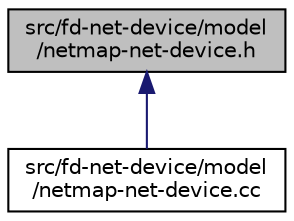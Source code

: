 digraph "src/fd-net-device/model/netmap-net-device.h"
{
 // LATEX_PDF_SIZE
  edge [fontname="Helvetica",fontsize="10",labelfontname="Helvetica",labelfontsize="10"];
  node [fontname="Helvetica",fontsize="10",shape=record];
  Node1 [label="src/fd-net-device/model\l/netmap-net-device.h",height=0.2,width=0.4,color="black", fillcolor="grey75", style="filled", fontcolor="black",tooltip=" "];
  Node1 -> Node2 [dir="back",color="midnightblue",fontsize="10",style="solid",fontname="Helvetica"];
  Node2 [label="src/fd-net-device/model\l/netmap-net-device.cc",height=0.2,width=0.4,color="black", fillcolor="white", style="filled",URL="$netmap-net-device_8cc.html",tooltip=" "];
}

